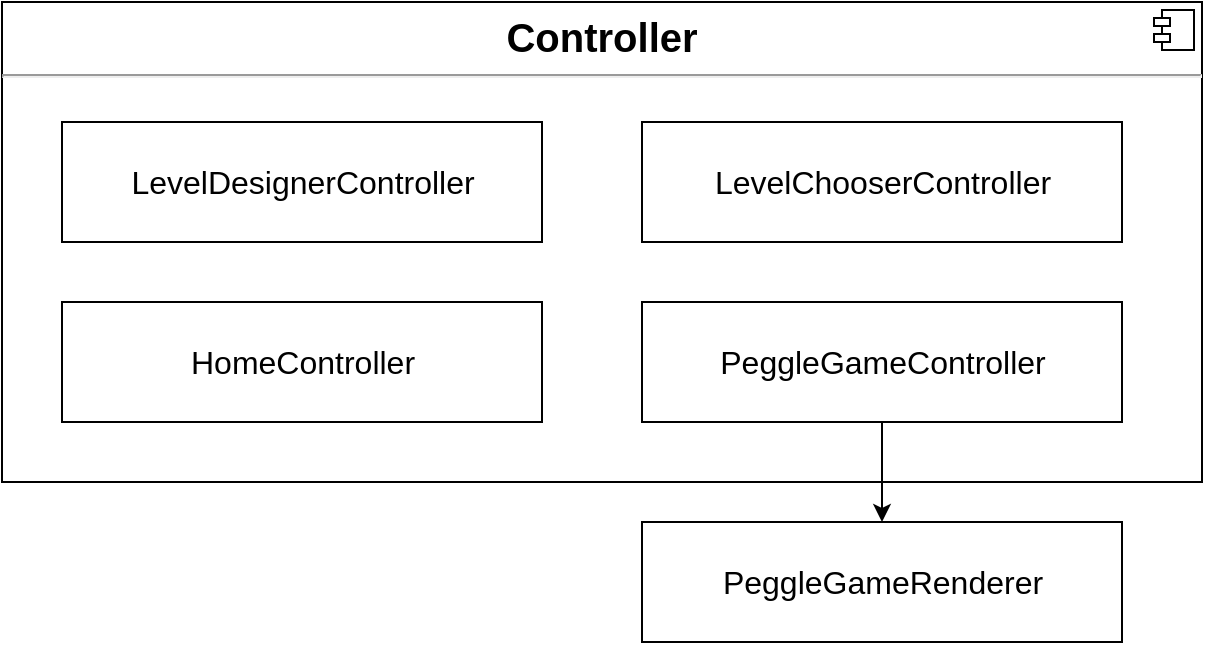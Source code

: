 <mxfile version="14.4.3" type="device"><diagram id="fhBqnHq1IshxXnvw0Y61" name="Class Diagram"><mxGraphModel dx="850" dy="1659" grid="1" gridSize="10" guides="1" tooltips="1" connect="1" arrows="1" fold="1" page="1" pageScale="1" pageWidth="850" pageHeight="1100" math="0" shadow="0"><root><mxCell id="0"/><mxCell id="1" parent="0"/><mxCell id="DaHeIRnf_k36PP9J369p-10" value="&lt;p style=&quot;margin: 0px ; margin-top: 6px ; text-align: center&quot;&gt;&lt;b&gt;&lt;font style=&quot;font-size: 20px&quot;&gt;Controller&lt;/font&gt;&lt;/b&gt;&lt;/p&gt;&lt;hr&gt;&lt;p style=&quot;margin: 0px ; margin-left: 8px&quot;&gt;&lt;br&gt;&lt;/p&gt;" style="align=left;overflow=fill;html=1;dropTarget=0;" parent="1" vertex="1"><mxGeometry x="100" y="-740" width="600" height="240" as="geometry"/></mxCell><mxCell id="DaHeIRnf_k36PP9J369p-11" value="" style="shape=component;jettyWidth=8;jettyHeight=4;" parent="DaHeIRnf_k36PP9J369p-10" vertex="1"><mxGeometry x="1" width="20" height="20" relative="1" as="geometry"><mxPoint x="-24" y="4" as="offset"/></mxGeometry></mxCell><mxCell id="DaHeIRnf_k36PP9J369p-32" value="&lt;font style=&quot;font-size: 16px&quot;&gt;LevelChooserController&lt;/font&gt;" style="html=1;" parent="1" vertex="1"><mxGeometry x="420" y="-680" width="240" height="60" as="geometry"/></mxCell><mxCell id="DaHeIRnf_k36PP9J369p-33" value="&lt;font style=&quot;font-size: 16px&quot;&gt;LevelDesignerController&lt;/font&gt;" style="html=1;" parent="1" vertex="1"><mxGeometry x="130" y="-680" width="240" height="60" as="geometry"/></mxCell><mxCell id="DaHeIRnf_k36PP9J369p-34" value="&lt;font style=&quot;font-size: 16px&quot;&gt;HomeController&lt;/font&gt;" style="html=1;" parent="1" vertex="1"><mxGeometry x="130" y="-590" width="240" height="60" as="geometry"/></mxCell><mxCell id="oyRTp4YopW5GRf-71xf3-2" style="edgeStyle=orthogonalEdgeStyle;rounded=0;orthogonalLoop=1;jettySize=auto;html=1;exitX=0.5;exitY=1;exitDx=0;exitDy=0;entryX=0.5;entryY=0;entryDx=0;entryDy=0;" edge="1" parent="1" source="VobkAnSEv0TFKKj6r9Rz-1" target="oyRTp4YopW5GRf-71xf3-1"><mxGeometry relative="1" as="geometry"/></mxCell><mxCell id="VobkAnSEv0TFKKj6r9Rz-1" value="&lt;span style=&quot;font-size: 16px&quot;&gt;PeggleGameController&lt;/span&gt;" style="html=1;" parent="1" vertex="1"><mxGeometry x="420" y="-590" width="240" height="60" as="geometry"/></mxCell><mxCell id="oyRTp4YopW5GRf-71xf3-1" value="&lt;span style=&quot;font-size: 16px&quot;&gt;PeggleGameRenderer&lt;/span&gt;" style="html=1;" vertex="1" parent="1"><mxGeometry x="420" y="-480" width="240" height="60" as="geometry"/></mxCell></root></mxGraphModel></diagram></mxfile>
